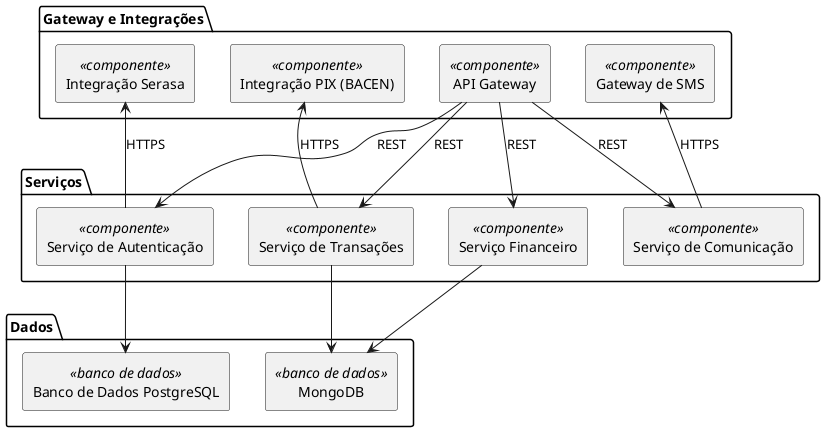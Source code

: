 @startuml Diagrama_De_Componentes
!define RECTANGLE class
skinparam componentStyle rectangle

package "Gateway e Integrações" {
  [API Gateway] <<componente>>
  [Integração PIX (BACEN)] <<componente>>
  [Integração Serasa] <<componente>>
  [Gateway de SMS] <<componente>>
}

package "Serviços" {
  [Serviço de Autenticação] <<componente>>
  [Serviço de Transações] <<componente>>
  [Serviço de Comunicação] <<componente>>
  [Serviço Financeiro] <<componente>>
}

package "Dados" {
  [Banco de Dados PostgreSQL] <<banco de dados>>
  [MongoDB] <<banco de dados>>
}

' Dependências de comunicação
[API Gateway] --> [Serviço de Autenticação] : REST
[API Gateway] --> [Serviço de Transações]  : REST
[API Gateway] --> [Serviço de Comunicação]: REST
[API Gateway] --> [Serviço Financeiro]    : REST
[Serviço de Transações] --> [Integração PIX (BACEN)] : HTTPS
[Serviço de Autenticação] --> [Integração Serasa]    : HTTPS
[Serviço de Comunicação] --> [Gateway de SMS]        : HTTPS

' Persistência de dados
[Serviço de Autenticação] --> [Banco de Dados PostgreSQL]
[Serviço de Transações]    --> [MongoDB]
[Serviço Financeiro]       --> [MongoDB]
@enduml